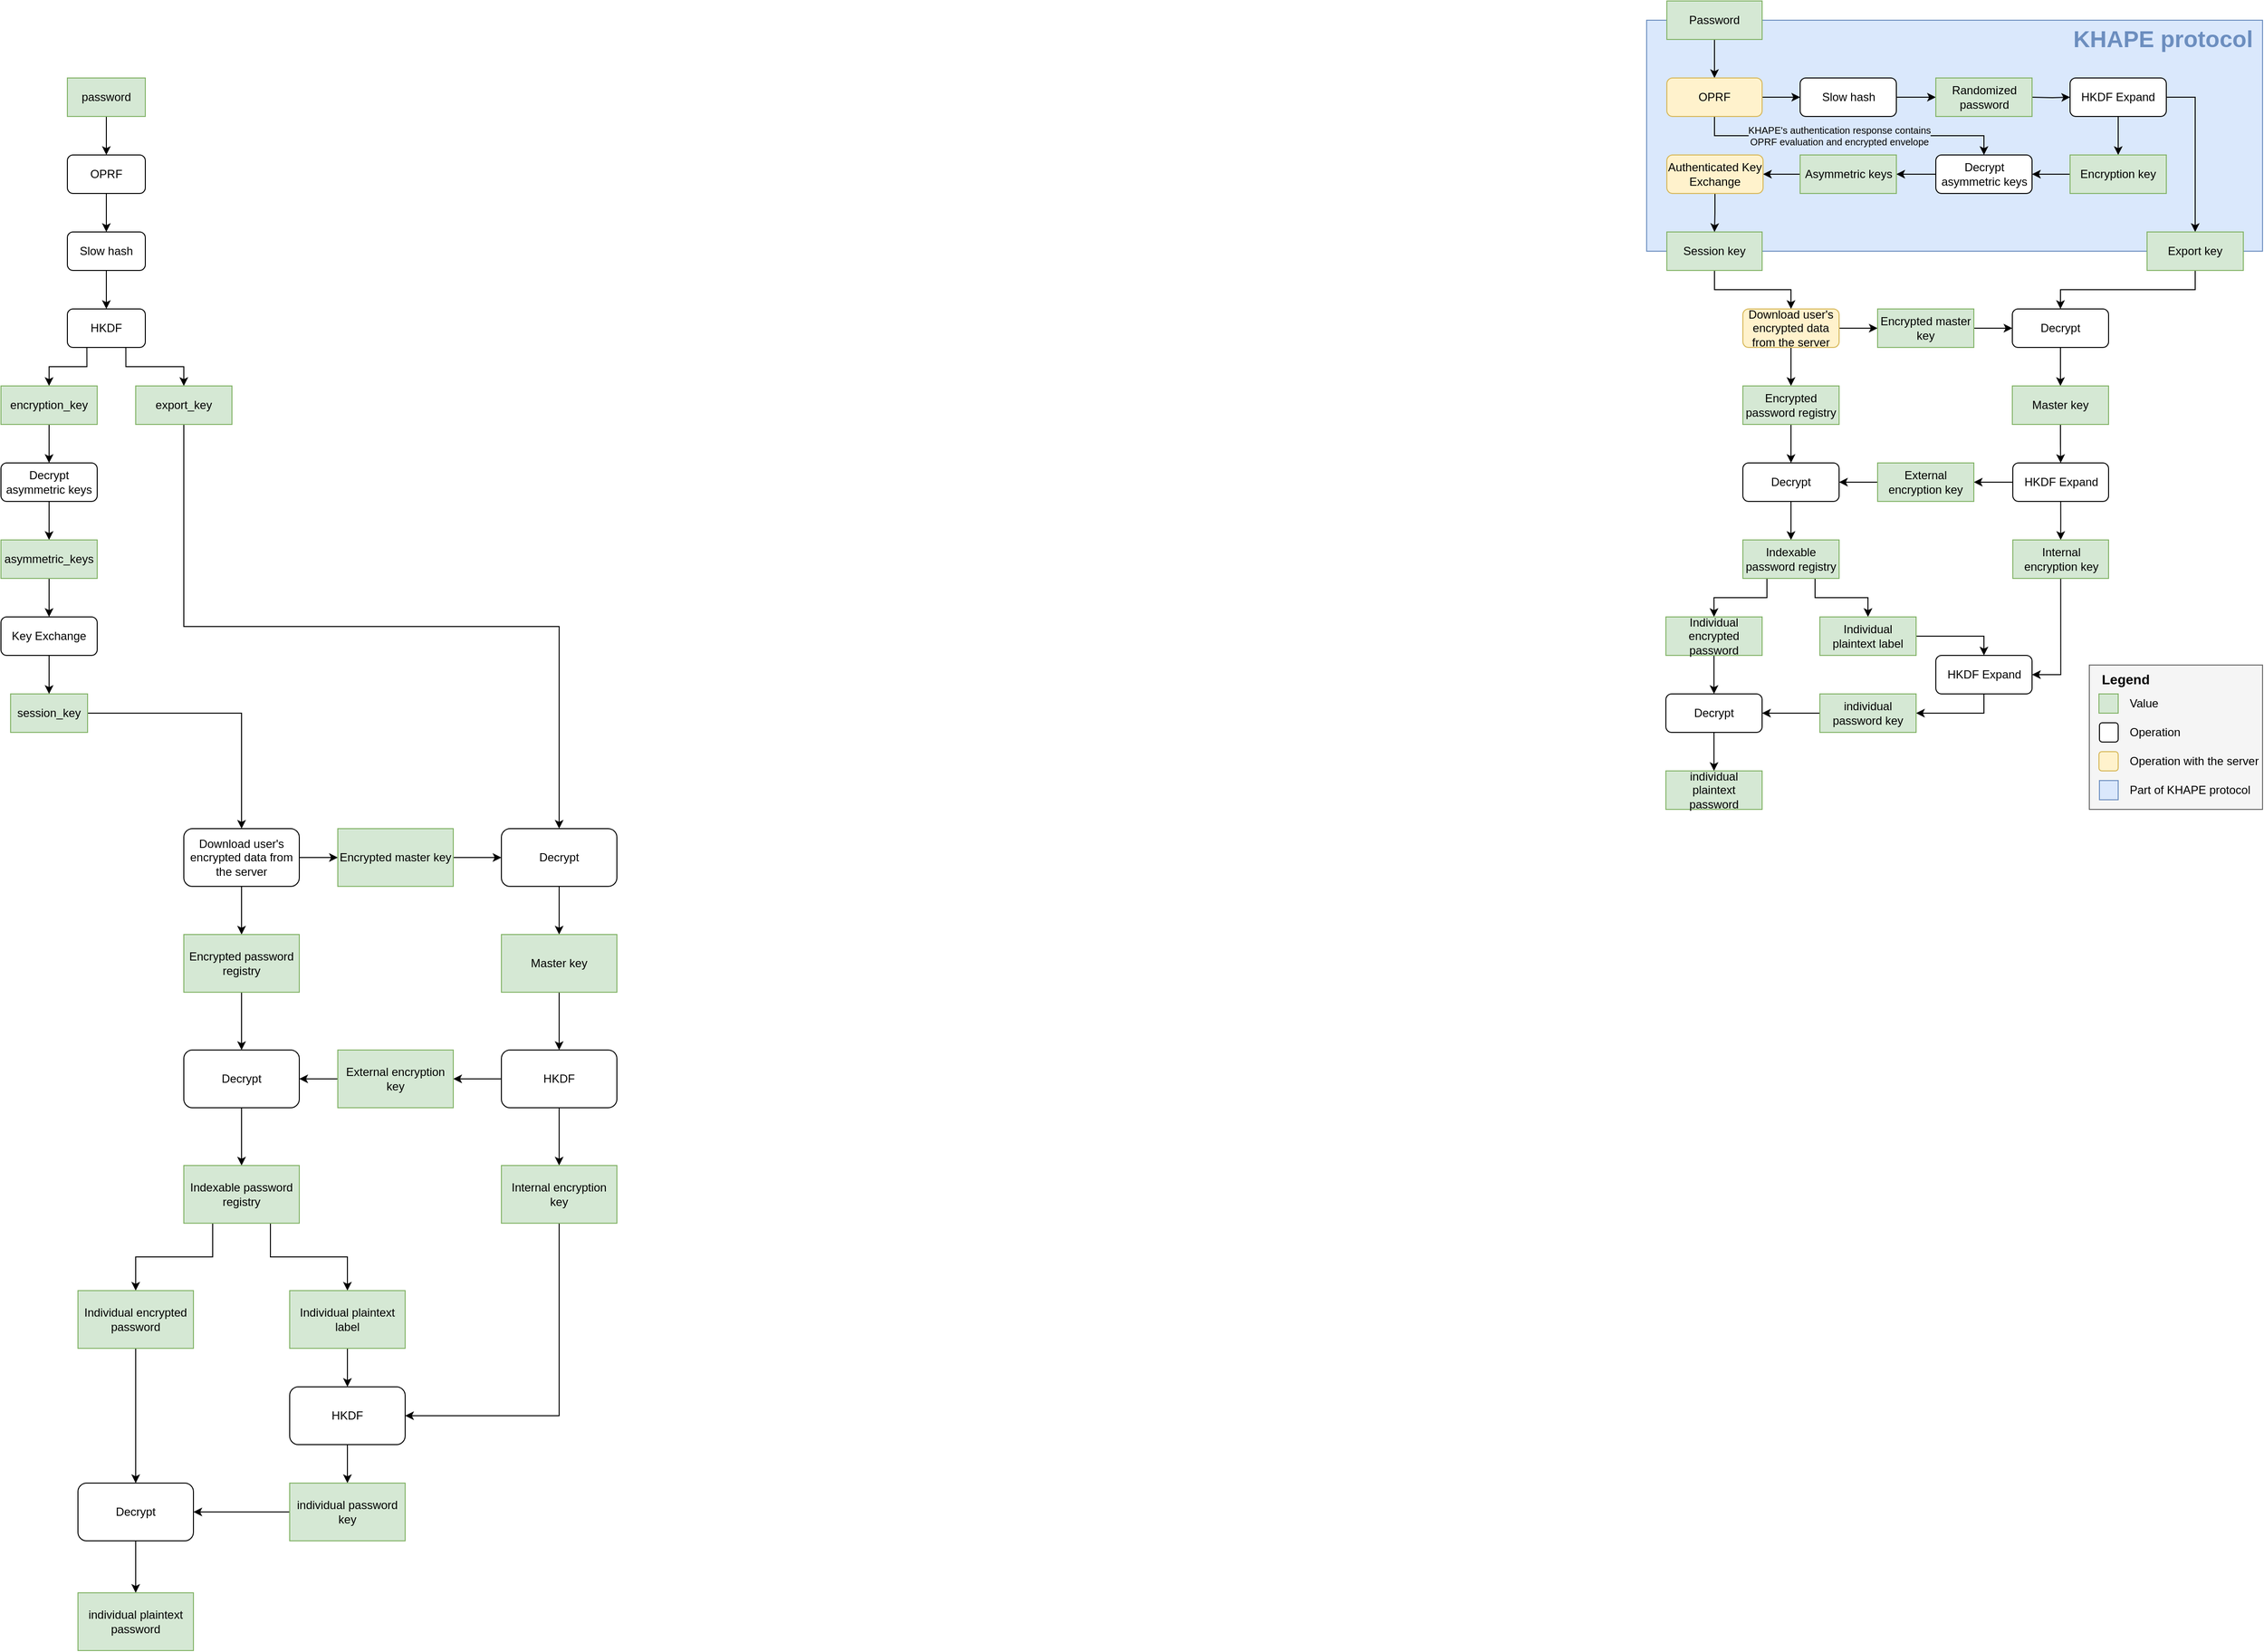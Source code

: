 <mxfile version="15.9.1" type="device"><diagram id="VVkpnbX7qLCofTsNqExN" name="Page-1"><mxGraphModel dx="2844" dy="1374" grid="1" gridSize="10" guides="1" tooltips="1" connect="1" arrows="1" fold="1" page="1" pageScale="1" pageWidth="827" pageHeight="1169" math="0" shadow="0"><root><mxCell id="0"/><mxCell id="1" parent="0"/><mxCell id="GDXxbszM3SI8OSHhxnxR-76" value="" style="rounded=0;whiteSpace=wrap;html=1;fillColor=#dae8fc;strokeColor=#6c8ebf;align=right;" vertex="1" parent="1"><mxGeometry x="1800" y="60" width="640" height="240" as="geometry"/></mxCell><mxCell id="GDXxbszM3SI8OSHhxnxR-3" style="edgeStyle=orthogonalEdgeStyle;rounded=0;orthogonalLoop=1;jettySize=auto;html=1;" edge="1" parent="1" source="Yy7T-UqP2oMGhjV8Z1Vj-2" target="Yy7T-UqP2oMGhjV8Z1Vj-3"><mxGeometry relative="1" as="geometry"/></mxCell><mxCell id="Yy7T-UqP2oMGhjV8Z1Vj-2" value="password" style="rounded=0;whiteSpace=wrap;html=1;fillColor=#d5e8d4;strokeColor=#82b366;" parent="1" vertex="1"><mxGeometry x="159" y="120" width="81" height="40" as="geometry"/></mxCell><mxCell id="GDXxbszM3SI8OSHhxnxR-1" style="edgeStyle=orthogonalEdgeStyle;rounded=0;orthogonalLoop=1;jettySize=auto;html=1;exitX=0.5;exitY=1;exitDx=0;exitDy=0;" edge="1" parent="1" source="Yy7T-UqP2oMGhjV8Z1Vj-3" target="Yy7T-UqP2oMGhjV8Z1Vj-4"><mxGeometry relative="1" as="geometry"/></mxCell><mxCell id="Yy7T-UqP2oMGhjV8Z1Vj-3" value="OPRF" style="rounded=1;whiteSpace=wrap;html=1;" parent="1" vertex="1"><mxGeometry x="159" y="200" width="81" height="40" as="geometry"/></mxCell><mxCell id="GDXxbszM3SI8OSHhxnxR-2" style="edgeStyle=orthogonalEdgeStyle;rounded=0;orthogonalLoop=1;jettySize=auto;html=1;exitX=0.5;exitY=1;exitDx=0;exitDy=0;" edge="1" parent="1" source="Yy7T-UqP2oMGhjV8Z1Vj-4" target="Yy7T-UqP2oMGhjV8Z1Vj-7"><mxGeometry relative="1" as="geometry"/></mxCell><mxCell id="Yy7T-UqP2oMGhjV8Z1Vj-4" value="Slow hash" style="rounded=1;whiteSpace=wrap;html=1;" parent="1" vertex="1"><mxGeometry x="159" y="280" width="81" height="40" as="geometry"/></mxCell><mxCell id="Yy7T-UqP2oMGhjV8Z1Vj-10" style="edgeStyle=orthogonalEdgeStyle;rounded=0;orthogonalLoop=1;jettySize=auto;html=1;exitX=0.25;exitY=1;exitDx=0;exitDy=0;" parent="1" source="Yy7T-UqP2oMGhjV8Z1Vj-7" target="Yy7T-UqP2oMGhjV8Z1Vj-11" edge="1"><mxGeometry relative="1" as="geometry"><mxPoint x="170" y="490" as="targetPoint"/></mxGeometry></mxCell><mxCell id="Yy7T-UqP2oMGhjV8Z1Vj-13" style="edgeStyle=orthogonalEdgeStyle;rounded=0;orthogonalLoop=1;jettySize=auto;html=1;exitX=0.75;exitY=1;exitDx=0;exitDy=0;" parent="1" source="Yy7T-UqP2oMGhjV8Z1Vj-7" target="Yy7T-UqP2oMGhjV8Z1Vj-12" edge="1"><mxGeometry relative="1" as="geometry"/></mxCell><mxCell id="Yy7T-UqP2oMGhjV8Z1Vj-7" value="HKDF" style="rounded=1;whiteSpace=wrap;html=1;" parent="1" vertex="1"><mxGeometry x="159" y="360" width="81" height="40" as="geometry"/></mxCell><mxCell id="Yy7T-UqP2oMGhjV8Z1Vj-19" style="edgeStyle=orthogonalEdgeStyle;rounded=0;orthogonalLoop=1;jettySize=auto;html=1;exitX=0.5;exitY=1;exitDx=0;exitDy=0;" parent="1" source="Yy7T-UqP2oMGhjV8Z1Vj-11" target="Yy7T-UqP2oMGhjV8Z1Vj-18" edge="1"><mxGeometry relative="1" as="geometry"/></mxCell><mxCell id="Yy7T-UqP2oMGhjV8Z1Vj-11" value="encryption_key" style="rounded=0;whiteSpace=wrap;html=1;fillColor=#d5e8d4;strokeColor=#82b366;" parent="1" vertex="1"><mxGeometry x="90" y="440" width="100" height="40" as="geometry"/></mxCell><mxCell id="Yy7T-UqP2oMGhjV8Z1Vj-25" style="edgeStyle=orthogonalEdgeStyle;rounded=0;orthogonalLoop=1;jettySize=auto;html=1;exitX=0.5;exitY=1;exitDx=0;exitDy=0;" parent="1" source="Yy7T-UqP2oMGhjV8Z1Vj-12" target="Yy7T-UqP2oMGhjV8Z1Vj-23" edge="1"><mxGeometry relative="1" as="geometry"/></mxCell><mxCell id="Yy7T-UqP2oMGhjV8Z1Vj-12" value="export_key" style="rounded=0;whiteSpace=wrap;html=1;fillColor=#d5e8d4;strokeColor=#82b366;" parent="1" vertex="1"><mxGeometry x="230" y="440" width="100" height="40" as="geometry"/></mxCell><mxCell id="Yy7T-UqP2oMGhjV8Z1Vj-22" style="edgeStyle=orthogonalEdgeStyle;rounded=0;orthogonalLoop=1;jettySize=auto;html=1;exitX=1;exitY=0.5;exitDx=0;exitDy=0;" parent="1" source="Yy7T-UqP2oMGhjV8Z1Vj-15" target="Yy7T-UqP2oMGhjV8Z1Vj-21" edge="1"><mxGeometry relative="1" as="geometry"/></mxCell><mxCell id="Yy7T-UqP2oMGhjV8Z1Vj-15" value="session_key" style="rounded=0;whiteSpace=wrap;html=1;fillColor=#d5e8d4;strokeColor=#82b366;" parent="1" vertex="1"><mxGeometry x="100" y="760" width="80" height="40" as="geometry"/></mxCell><mxCell id="Yy7T-UqP2oMGhjV8Z1Vj-31" style="edgeStyle=orthogonalEdgeStyle;rounded=0;orthogonalLoop=1;jettySize=auto;html=1;exitX=0.5;exitY=1;exitDx=0;exitDy=0;" parent="1" source="Yy7T-UqP2oMGhjV8Z1Vj-18" target="Yy7T-UqP2oMGhjV8Z1Vj-29" edge="1"><mxGeometry relative="1" as="geometry"/></mxCell><mxCell id="Yy7T-UqP2oMGhjV8Z1Vj-18" value="Decrypt asymmetric keys" style="rounded=1;whiteSpace=wrap;html=1;" parent="1" vertex="1"><mxGeometry x="90" y="520" width="100" height="40" as="geometry"/></mxCell><mxCell id="Yy7T-UqP2oMGhjV8Z1Vj-27" style="edgeStyle=orthogonalEdgeStyle;rounded=0;orthogonalLoop=1;jettySize=auto;html=1;exitX=1;exitY=0.5;exitDx=0;exitDy=0;" parent="1" source="Yy7T-UqP2oMGhjV8Z1Vj-21" target="Yy7T-UqP2oMGhjV8Z1Vj-24" edge="1"><mxGeometry relative="1" as="geometry"/></mxCell><mxCell id="Yy7T-UqP2oMGhjV8Z1Vj-36" style="edgeStyle=orthogonalEdgeStyle;rounded=0;orthogonalLoop=1;jettySize=auto;html=1;exitX=0.5;exitY=1;exitDx=0;exitDy=0;" parent="1" source="Yy7T-UqP2oMGhjV8Z1Vj-21" target="Yy7T-UqP2oMGhjV8Z1Vj-35" edge="1"><mxGeometry relative="1" as="geometry"/></mxCell><mxCell id="Yy7T-UqP2oMGhjV8Z1Vj-21" value="Download user's encrypted data from the server" style="rounded=1;whiteSpace=wrap;html=1;" parent="1" vertex="1"><mxGeometry x="280" y="900" width="120" height="60" as="geometry"/></mxCell><mxCell id="Yy7T-UqP2oMGhjV8Z1Vj-38" style="edgeStyle=orthogonalEdgeStyle;rounded=0;orthogonalLoop=1;jettySize=auto;html=1;exitX=0.5;exitY=1;exitDx=0;exitDy=0;" parent="1" source="Yy7T-UqP2oMGhjV8Z1Vj-23" target="Yy7T-UqP2oMGhjV8Z1Vj-37" edge="1"><mxGeometry relative="1" as="geometry"/></mxCell><mxCell id="Yy7T-UqP2oMGhjV8Z1Vj-23" value="Decrypt" style="rounded=1;whiteSpace=wrap;html=1;" parent="1" vertex="1"><mxGeometry x="610" y="900" width="120" height="60" as="geometry"/></mxCell><mxCell id="Yy7T-UqP2oMGhjV8Z1Vj-26" style="edgeStyle=orthogonalEdgeStyle;rounded=0;orthogonalLoop=1;jettySize=auto;html=1;exitX=1;exitY=0.5;exitDx=0;exitDy=0;" parent="1" source="Yy7T-UqP2oMGhjV8Z1Vj-24" target="Yy7T-UqP2oMGhjV8Z1Vj-23" edge="1"><mxGeometry relative="1" as="geometry"/></mxCell><mxCell id="Yy7T-UqP2oMGhjV8Z1Vj-24" value="Encrypted master key" style="rounded=0;whiteSpace=wrap;html=1;fillColor=#d5e8d4;strokeColor=#82b366;" parent="1" vertex="1"><mxGeometry x="440" y="900" width="120" height="60" as="geometry"/></mxCell><mxCell id="Yy7T-UqP2oMGhjV8Z1Vj-32" style="edgeStyle=orthogonalEdgeStyle;rounded=0;orthogonalLoop=1;jettySize=auto;html=1;exitX=0.5;exitY=1;exitDx=0;exitDy=0;" parent="1" source="Yy7T-UqP2oMGhjV8Z1Vj-29" target="Yy7T-UqP2oMGhjV8Z1Vj-30" edge="1"><mxGeometry relative="1" as="geometry"/></mxCell><mxCell id="Yy7T-UqP2oMGhjV8Z1Vj-29" value="asymmetric_keys" style="rounded=0;whiteSpace=wrap;html=1;fillColor=#d5e8d4;strokeColor=#82b366;" parent="1" vertex="1"><mxGeometry x="90" y="600" width="100" height="40" as="geometry"/></mxCell><mxCell id="Yy7T-UqP2oMGhjV8Z1Vj-33" style="edgeStyle=orthogonalEdgeStyle;rounded=0;orthogonalLoop=1;jettySize=auto;html=1;exitX=0.5;exitY=1;exitDx=0;exitDy=0;" parent="1" source="Yy7T-UqP2oMGhjV8Z1Vj-30" target="Yy7T-UqP2oMGhjV8Z1Vj-15" edge="1"><mxGeometry relative="1" as="geometry"/></mxCell><mxCell id="Yy7T-UqP2oMGhjV8Z1Vj-30" value="Key Exchange" style="rounded=1;whiteSpace=wrap;html=1;" parent="1" vertex="1"><mxGeometry x="90" y="680" width="100" height="40" as="geometry"/></mxCell><mxCell id="Yy7T-UqP2oMGhjV8Z1Vj-45" style="edgeStyle=orthogonalEdgeStyle;rounded=0;orthogonalLoop=1;jettySize=auto;html=1;exitX=0.5;exitY=1;exitDx=0;exitDy=0;" parent="1" source="Yy7T-UqP2oMGhjV8Z1Vj-35" target="Yy7T-UqP2oMGhjV8Z1Vj-40" edge="1"><mxGeometry relative="1" as="geometry"/></mxCell><mxCell id="Yy7T-UqP2oMGhjV8Z1Vj-35" value="Encrypted password registry" style="rounded=0;whiteSpace=wrap;html=1;fillColor=#d5e8d4;strokeColor=#82b366;" parent="1" vertex="1"><mxGeometry x="280" y="1010" width="120" height="60" as="geometry"/></mxCell><mxCell id="Yy7T-UqP2oMGhjV8Z1Vj-48" style="edgeStyle=orthogonalEdgeStyle;rounded=0;orthogonalLoop=1;jettySize=auto;html=1;exitX=0.5;exitY=1;exitDx=0;exitDy=0;" parent="1" source="Yy7T-UqP2oMGhjV8Z1Vj-37" target="Yy7T-UqP2oMGhjV8Z1Vj-46" edge="1"><mxGeometry relative="1" as="geometry"/></mxCell><mxCell id="Yy7T-UqP2oMGhjV8Z1Vj-37" value="Master key" style="rounded=0;whiteSpace=wrap;html=1;fillColor=#d5e8d4;strokeColor=#82b366;" parent="1" vertex="1"><mxGeometry x="610" y="1010" width="120" height="60" as="geometry"/></mxCell><mxCell id="Yy7T-UqP2oMGhjV8Z1Vj-50" style="edgeStyle=orthogonalEdgeStyle;rounded=0;orthogonalLoop=1;jettySize=auto;html=1;exitX=0.5;exitY=1;exitDx=0;exitDy=0;" parent="1" source="Yy7T-UqP2oMGhjV8Z1Vj-40" target="Yy7T-UqP2oMGhjV8Z1Vj-43" edge="1"><mxGeometry relative="1" as="geometry"/></mxCell><mxCell id="Yy7T-UqP2oMGhjV8Z1Vj-40" value="Decrypt" style="rounded=1;whiteSpace=wrap;html=1;" parent="1" vertex="1"><mxGeometry x="280" y="1130" width="120" height="60" as="geometry"/></mxCell><mxCell id="Yy7T-UqP2oMGhjV8Z1Vj-52" style="edgeStyle=orthogonalEdgeStyle;rounded=0;orthogonalLoop=1;jettySize=auto;html=1;exitX=0.25;exitY=1;exitDx=0;exitDy=0;" parent="1" source="Yy7T-UqP2oMGhjV8Z1Vj-43" target="Yy7T-UqP2oMGhjV8Z1Vj-53" edge="1"><mxGeometry relative="1" as="geometry"><mxPoint x="220" y="1370" as="targetPoint"/></mxGeometry></mxCell><mxCell id="Yy7T-UqP2oMGhjV8Z1Vj-55" style="edgeStyle=orthogonalEdgeStyle;rounded=0;orthogonalLoop=1;jettySize=auto;html=1;exitX=0.75;exitY=1;exitDx=0;exitDy=0;" parent="1" source="Yy7T-UqP2oMGhjV8Z1Vj-43" target="Yy7T-UqP2oMGhjV8Z1Vj-54" edge="1"><mxGeometry relative="1" as="geometry"/></mxCell><mxCell id="Yy7T-UqP2oMGhjV8Z1Vj-43" value="Indexable password registry" style="rounded=0;whiteSpace=wrap;html=1;fillColor=#d5e8d4;strokeColor=#82b366;" parent="1" vertex="1"><mxGeometry x="280" y="1250" width="120" height="60" as="geometry"/></mxCell><mxCell id="arAeT09wHA_rNaJAislP-4" style="edgeStyle=orthogonalEdgeStyle;rounded=0;orthogonalLoop=1;jettySize=auto;html=1;exitX=0;exitY=0.5;exitDx=0;exitDy=0;" parent="1" source="Yy7T-UqP2oMGhjV8Z1Vj-46" target="arAeT09wHA_rNaJAislP-2" edge="1"><mxGeometry relative="1" as="geometry"/></mxCell><mxCell id="arAeT09wHA_rNaJAislP-5" style="edgeStyle=orthogonalEdgeStyle;rounded=0;orthogonalLoop=1;jettySize=auto;html=1;exitX=0.5;exitY=1;exitDx=0;exitDy=0;" parent="1" source="Yy7T-UqP2oMGhjV8Z1Vj-46" target="arAeT09wHA_rNaJAislP-1" edge="1"><mxGeometry relative="1" as="geometry"/></mxCell><mxCell id="Yy7T-UqP2oMGhjV8Z1Vj-46" value="HKDF" style="rounded=1;whiteSpace=wrap;html=1;" parent="1" vertex="1"><mxGeometry x="610" y="1130" width="120" height="60" as="geometry"/></mxCell><mxCell id="Yy7T-UqP2oMGhjV8Z1Vj-61" style="edgeStyle=orthogonalEdgeStyle;rounded=0;orthogonalLoop=1;jettySize=auto;html=1;exitX=0.5;exitY=1;exitDx=0;exitDy=0;" parent="1" source="Yy7T-UqP2oMGhjV8Z1Vj-53" target="Yy7T-UqP2oMGhjV8Z1Vj-60" edge="1"><mxGeometry relative="1" as="geometry"/></mxCell><mxCell id="Yy7T-UqP2oMGhjV8Z1Vj-53" value="Individual encrypted password" style="rounded=0;whiteSpace=wrap;html=1;fillColor=#d5e8d4;strokeColor=#82b366;" parent="1" vertex="1"><mxGeometry x="170" y="1380" width="120" height="60" as="geometry"/></mxCell><mxCell id="Yy7T-UqP2oMGhjV8Z1Vj-58" style="edgeStyle=orthogonalEdgeStyle;rounded=0;orthogonalLoop=1;jettySize=auto;html=1;exitX=0.5;exitY=1;exitDx=0;exitDy=0;" parent="1" source="Yy7T-UqP2oMGhjV8Z1Vj-54" target="Yy7T-UqP2oMGhjV8Z1Vj-56" edge="1"><mxGeometry relative="1" as="geometry"/></mxCell><mxCell id="Yy7T-UqP2oMGhjV8Z1Vj-54" value="Individual plaintext label" style="rounded=0;whiteSpace=wrap;html=1;fillColor=#d5e8d4;strokeColor=#82b366;" parent="1" vertex="1"><mxGeometry x="390" y="1380" width="120" height="60" as="geometry"/></mxCell><mxCell id="Yy7T-UqP2oMGhjV8Z1Vj-63" style="edgeStyle=orthogonalEdgeStyle;rounded=0;orthogonalLoop=1;jettySize=auto;html=1;exitX=0.5;exitY=1;exitDx=0;exitDy=0;" parent="1" source="Yy7T-UqP2oMGhjV8Z1Vj-56" target="Yy7T-UqP2oMGhjV8Z1Vj-59" edge="1"><mxGeometry relative="1" as="geometry"/></mxCell><mxCell id="Yy7T-UqP2oMGhjV8Z1Vj-56" value="HKDF" style="rounded=1;whiteSpace=wrap;html=1;" parent="1" vertex="1"><mxGeometry x="390" y="1480" width="120" height="60" as="geometry"/></mxCell><mxCell id="Yy7T-UqP2oMGhjV8Z1Vj-62" style="edgeStyle=orthogonalEdgeStyle;rounded=0;orthogonalLoop=1;jettySize=auto;html=1;exitX=0;exitY=0.5;exitDx=0;exitDy=0;" parent="1" source="Yy7T-UqP2oMGhjV8Z1Vj-59" target="Yy7T-UqP2oMGhjV8Z1Vj-60" edge="1"><mxGeometry relative="1" as="geometry"/></mxCell><mxCell id="Yy7T-UqP2oMGhjV8Z1Vj-59" value="individual password key" style="rounded=0;whiteSpace=wrap;html=1;fillColor=#d5e8d4;strokeColor=#82b366;" parent="1" vertex="1"><mxGeometry x="390" y="1580" width="120" height="60" as="geometry"/></mxCell><mxCell id="Yy7T-UqP2oMGhjV8Z1Vj-65" style="edgeStyle=orthogonalEdgeStyle;rounded=0;orthogonalLoop=1;jettySize=auto;html=1;exitX=0.5;exitY=1;exitDx=0;exitDy=0;" parent="1" source="Yy7T-UqP2oMGhjV8Z1Vj-60" target="Yy7T-UqP2oMGhjV8Z1Vj-64" edge="1"><mxGeometry relative="1" as="geometry"/></mxCell><mxCell id="Yy7T-UqP2oMGhjV8Z1Vj-60" value="Decrypt" style="rounded=1;whiteSpace=wrap;html=1;" parent="1" vertex="1"><mxGeometry x="170" y="1580" width="120" height="60" as="geometry"/></mxCell><mxCell id="Yy7T-UqP2oMGhjV8Z1Vj-64" value="individual plaintext password" style="rounded=0;whiteSpace=wrap;html=1;fillColor=#d5e8d4;strokeColor=#82b366;" parent="1" vertex="1"><mxGeometry x="170" y="1694" width="120" height="60" as="geometry"/></mxCell><mxCell id="arAeT09wHA_rNaJAislP-6" style="edgeStyle=orthogonalEdgeStyle;rounded=0;orthogonalLoop=1;jettySize=auto;html=1;exitX=0.5;exitY=1;exitDx=0;exitDy=0;entryX=1;entryY=0.5;entryDx=0;entryDy=0;" parent="1" source="arAeT09wHA_rNaJAislP-1" target="Yy7T-UqP2oMGhjV8Z1Vj-56" edge="1"><mxGeometry relative="1" as="geometry"/></mxCell><mxCell id="arAeT09wHA_rNaJAislP-1" value="Internal encryption key" style="rounded=0;whiteSpace=wrap;html=1;fillColor=#d5e8d4;strokeColor=#82b366;" parent="1" vertex="1"><mxGeometry x="610" y="1250" width="120" height="60" as="geometry"/></mxCell><mxCell id="arAeT09wHA_rNaJAislP-3" style="edgeStyle=orthogonalEdgeStyle;rounded=0;orthogonalLoop=1;jettySize=auto;html=1;exitX=0;exitY=0.5;exitDx=0;exitDy=0;" parent="1" source="arAeT09wHA_rNaJAislP-2" target="Yy7T-UqP2oMGhjV8Z1Vj-40" edge="1"><mxGeometry relative="1" as="geometry"/></mxCell><mxCell id="arAeT09wHA_rNaJAislP-2" value="External encryption key" style="rounded=0;whiteSpace=wrap;html=1;fillColor=#d5e8d4;strokeColor=#82b366;" parent="1" vertex="1"><mxGeometry x="440" y="1130" width="120" height="60" as="geometry"/></mxCell><mxCell id="GDXxbszM3SI8OSHhxnxR-63" style="edgeStyle=orthogonalEdgeStyle;rounded=0;orthogonalLoop=1;jettySize=auto;html=1;exitX=0.5;exitY=1;exitDx=0;exitDy=0;" edge="1" parent="1" source="GDXxbszM3SI8OSHhxnxR-13" target="GDXxbszM3SI8OSHhxnxR-15"><mxGeometry relative="1" as="geometry"/></mxCell><mxCell id="GDXxbszM3SI8OSHhxnxR-81" style="edgeStyle=orthogonalEdgeStyle;rounded=0;orthogonalLoop=1;jettySize=auto;html=1;exitX=1;exitY=0.5;exitDx=0;exitDy=0;" edge="1" parent="1" source="GDXxbszM3SI8OSHhxnxR-13" target="GDXxbszM3SI8OSHhxnxR-17"><mxGeometry relative="1" as="geometry"/></mxCell><mxCell id="GDXxbszM3SI8OSHhxnxR-13" value="HKDF Expand" style="rounded=1;whiteSpace=wrap;html=1;" vertex="1" parent="1"><mxGeometry x="2240" y="120" width="100" height="40" as="geometry"/></mxCell><mxCell id="GDXxbszM3SI8OSHhxnxR-67" style="edgeStyle=orthogonalEdgeStyle;rounded=0;orthogonalLoop=1;jettySize=auto;html=1;" edge="1" parent="1" source="GDXxbszM3SI8OSHhxnxR-15" target="GDXxbszM3SI8OSHhxnxR-21"><mxGeometry relative="1" as="geometry"/></mxCell><mxCell id="GDXxbszM3SI8OSHhxnxR-15" value="Encryption key" style="rounded=0;whiteSpace=wrap;html=1;fillColor=#d5e8d4;strokeColor=#82b366;" vertex="1" parent="1"><mxGeometry x="2240" y="200" width="100" height="40" as="geometry"/></mxCell><mxCell id="GDXxbszM3SI8OSHhxnxR-16" style="edgeStyle=orthogonalEdgeStyle;rounded=0;orthogonalLoop=1;jettySize=auto;html=1;exitX=0.5;exitY=1;exitDx=0;exitDy=0;" edge="1" parent="1" source="GDXxbszM3SI8OSHhxnxR-17" target="GDXxbszM3SI8OSHhxnxR-26"><mxGeometry relative="1" as="geometry"/></mxCell><mxCell id="GDXxbszM3SI8OSHhxnxR-17" value="Export key" style="rounded=0;whiteSpace=wrap;html=1;fillColor=#d5e8d4;strokeColor=#82b366;" vertex="1" parent="1"><mxGeometry x="2320" y="280" width="100" height="40" as="geometry"/></mxCell><mxCell id="GDXxbszM3SI8OSHhxnxR-78" style="edgeStyle=orthogonalEdgeStyle;rounded=0;orthogonalLoop=1;jettySize=auto;html=1;exitX=0.5;exitY=1;exitDx=0;exitDy=0;" edge="1" parent="1" source="GDXxbszM3SI8OSHhxnxR-19" target="GDXxbszM3SI8OSHhxnxR-24"><mxGeometry relative="1" as="geometry"/></mxCell><mxCell id="GDXxbszM3SI8OSHhxnxR-19" value="Session key" style="rounded=0;whiteSpace=wrap;html=1;fillColor=#d5e8d4;strokeColor=#82b366;" vertex="1" parent="1"><mxGeometry x="1821" y="280" width="99" height="40" as="geometry"/></mxCell><mxCell id="GDXxbszM3SI8OSHhxnxR-80" style="edgeStyle=orthogonalEdgeStyle;rounded=0;orthogonalLoop=1;jettySize=auto;html=1;" edge="1" parent="1" source="GDXxbszM3SI8OSHhxnxR-21" target="GDXxbszM3SI8OSHhxnxR-30"><mxGeometry relative="1" as="geometry"/></mxCell><mxCell id="GDXxbszM3SI8OSHhxnxR-21" value="Decrypt asymmetric keys" style="rounded=1;whiteSpace=wrap;html=1;" vertex="1" parent="1"><mxGeometry x="2100.5" y="200" width="100" height="40" as="geometry"/></mxCell><mxCell id="GDXxbszM3SI8OSHhxnxR-22" style="edgeStyle=orthogonalEdgeStyle;rounded=0;orthogonalLoop=1;jettySize=auto;html=1;exitX=1;exitY=0.5;exitDx=0;exitDy=0;" edge="1" parent="1" source="GDXxbszM3SI8OSHhxnxR-24" target="GDXxbszM3SI8OSHhxnxR-28"><mxGeometry relative="1" as="geometry"/></mxCell><mxCell id="GDXxbszM3SI8OSHhxnxR-23" style="edgeStyle=orthogonalEdgeStyle;rounded=0;orthogonalLoop=1;jettySize=auto;html=1;exitX=0.5;exitY=1;exitDx=0;exitDy=0;" edge="1" parent="1" source="GDXxbszM3SI8OSHhxnxR-24" target="GDXxbszM3SI8OSHhxnxR-34"><mxGeometry relative="1" as="geometry"/></mxCell><mxCell id="GDXxbszM3SI8OSHhxnxR-24" value="Download user's encrypted data from the server" style="rounded=1;whiteSpace=wrap;html=1;fillColor=#fff2cc;strokeColor=#d6b656;" vertex="1" parent="1"><mxGeometry x="1900" y="360" width="100" height="40" as="geometry"/></mxCell><mxCell id="GDXxbszM3SI8OSHhxnxR-25" style="edgeStyle=orthogonalEdgeStyle;rounded=0;orthogonalLoop=1;jettySize=auto;html=1;exitX=0.5;exitY=1;exitDx=0;exitDy=0;" edge="1" parent="1" source="GDXxbszM3SI8OSHhxnxR-26" target="GDXxbszM3SI8OSHhxnxR-36"><mxGeometry relative="1" as="geometry"/></mxCell><mxCell id="GDXxbszM3SI8OSHhxnxR-26" value="Decrypt" style="rounded=1;whiteSpace=wrap;html=1;" vertex="1" parent="1"><mxGeometry x="2180" y="360" width="100" height="40" as="geometry"/></mxCell><mxCell id="GDXxbszM3SI8OSHhxnxR-27" style="edgeStyle=orthogonalEdgeStyle;rounded=0;orthogonalLoop=1;jettySize=auto;html=1;exitX=1;exitY=0.5;exitDx=0;exitDy=0;" edge="1" parent="1" source="GDXxbszM3SI8OSHhxnxR-28" target="GDXxbszM3SI8OSHhxnxR-26"><mxGeometry relative="1" as="geometry"/></mxCell><mxCell id="GDXxbszM3SI8OSHhxnxR-28" value="Encrypted master key" style="rounded=0;whiteSpace=wrap;html=1;fillColor=#d5e8d4;strokeColor=#82b366;" vertex="1" parent="1"><mxGeometry x="2040" y="360" width="100" height="40" as="geometry"/></mxCell><mxCell id="GDXxbszM3SI8OSHhxnxR-65" style="edgeStyle=orthogonalEdgeStyle;rounded=0;orthogonalLoop=1;jettySize=auto;html=1;" edge="1" parent="1" source="GDXxbszM3SI8OSHhxnxR-30" target="GDXxbszM3SI8OSHhxnxR-32"><mxGeometry relative="1" as="geometry"/></mxCell><mxCell id="GDXxbszM3SI8OSHhxnxR-30" value="Asymmetric keys" style="rounded=0;whiteSpace=wrap;html=1;fillColor=#d5e8d4;strokeColor=#82b366;" vertex="1" parent="1"><mxGeometry x="1959.5" y="200" width="100" height="40" as="geometry"/></mxCell><mxCell id="GDXxbszM3SI8OSHhxnxR-64" style="edgeStyle=orthogonalEdgeStyle;rounded=0;orthogonalLoop=1;jettySize=auto;html=1;" edge="1" parent="1" source="GDXxbszM3SI8OSHhxnxR-32" target="GDXxbszM3SI8OSHhxnxR-19"><mxGeometry relative="1" as="geometry"/></mxCell><mxCell id="GDXxbszM3SI8OSHhxnxR-32" value="Authenticated Key Exchange" style="rounded=1;whiteSpace=wrap;html=1;fillColor=#fff2cc;strokeColor=#d6b656;" vertex="1" parent="1"><mxGeometry x="1821" y="200" width="100" height="40" as="geometry"/></mxCell><mxCell id="GDXxbszM3SI8OSHhxnxR-33" style="edgeStyle=orthogonalEdgeStyle;rounded=0;orthogonalLoop=1;jettySize=auto;html=1;exitX=0.5;exitY=1;exitDx=0;exitDy=0;" edge="1" parent="1" source="GDXxbszM3SI8OSHhxnxR-34" target="GDXxbszM3SI8OSHhxnxR-38"><mxGeometry relative="1" as="geometry"/></mxCell><mxCell id="GDXxbszM3SI8OSHhxnxR-34" value="Encrypted password registry" style="rounded=0;whiteSpace=wrap;html=1;fillColor=#d5e8d4;strokeColor=#82b366;" vertex="1" parent="1"><mxGeometry x="1900" y="440" width="100" height="40" as="geometry"/></mxCell><mxCell id="GDXxbszM3SI8OSHhxnxR-35" style="edgeStyle=orthogonalEdgeStyle;rounded=0;orthogonalLoop=1;jettySize=auto;html=1;exitX=0.5;exitY=1;exitDx=0;exitDy=0;" edge="1" parent="1" source="GDXxbszM3SI8OSHhxnxR-36" target="GDXxbszM3SI8OSHhxnxR-44"><mxGeometry relative="1" as="geometry"/></mxCell><mxCell id="GDXxbszM3SI8OSHhxnxR-36" value="Master key" style="rounded=0;whiteSpace=wrap;html=1;fillColor=#d5e8d4;strokeColor=#82b366;" vertex="1" parent="1"><mxGeometry x="2180" y="440" width="100" height="40" as="geometry"/></mxCell><mxCell id="GDXxbszM3SI8OSHhxnxR-37" style="edgeStyle=orthogonalEdgeStyle;rounded=0;orthogonalLoop=1;jettySize=auto;html=1;exitX=0.5;exitY=1;exitDx=0;exitDy=0;" edge="1" parent="1" source="GDXxbszM3SI8OSHhxnxR-38" target="GDXxbszM3SI8OSHhxnxR-41"><mxGeometry relative="1" as="geometry"/></mxCell><mxCell id="GDXxbszM3SI8OSHhxnxR-38" value="Decrypt" style="rounded=1;whiteSpace=wrap;html=1;" vertex="1" parent="1"><mxGeometry x="1900" y="520" width="100" height="40" as="geometry"/></mxCell><mxCell id="GDXxbszM3SI8OSHhxnxR-39" style="edgeStyle=orthogonalEdgeStyle;rounded=0;orthogonalLoop=1;jettySize=auto;html=1;exitX=0.25;exitY=1;exitDx=0;exitDy=0;" edge="1" parent="1" source="GDXxbszM3SI8OSHhxnxR-41" target="GDXxbszM3SI8OSHhxnxR-46"><mxGeometry relative="1" as="geometry"><mxPoint x="1820" y="850" as="targetPoint"/></mxGeometry></mxCell><mxCell id="GDXxbszM3SI8OSHhxnxR-40" style="edgeStyle=orthogonalEdgeStyle;rounded=0;orthogonalLoop=1;jettySize=auto;html=1;exitX=0.75;exitY=1;exitDx=0;exitDy=0;" edge="1" parent="1" source="GDXxbszM3SI8OSHhxnxR-41" target="GDXxbszM3SI8OSHhxnxR-48"><mxGeometry relative="1" as="geometry"/></mxCell><mxCell id="GDXxbszM3SI8OSHhxnxR-41" value="Indexable password registry" style="rounded=0;whiteSpace=wrap;html=1;fillColor=#d5e8d4;strokeColor=#82b366;" vertex="1" parent="1"><mxGeometry x="1900" y="600" width="100" height="40" as="geometry"/></mxCell><mxCell id="GDXxbszM3SI8OSHhxnxR-42" style="edgeStyle=orthogonalEdgeStyle;rounded=0;orthogonalLoop=1;jettySize=auto;html=1;exitX=0;exitY=0.5;exitDx=0;exitDy=0;" edge="1" parent="1" source="GDXxbszM3SI8OSHhxnxR-44" target="GDXxbszM3SI8OSHhxnxR-59"><mxGeometry relative="1" as="geometry"/></mxCell><mxCell id="GDXxbszM3SI8OSHhxnxR-43" style="edgeStyle=orthogonalEdgeStyle;rounded=0;orthogonalLoop=1;jettySize=auto;html=1;exitX=0.5;exitY=1;exitDx=0;exitDy=0;" edge="1" parent="1" source="GDXxbszM3SI8OSHhxnxR-44" target="GDXxbszM3SI8OSHhxnxR-57"><mxGeometry relative="1" as="geometry"/></mxCell><mxCell id="GDXxbszM3SI8OSHhxnxR-44" value="HKDF Expand" style="rounded=1;whiteSpace=wrap;html=1;" vertex="1" parent="1"><mxGeometry x="2180.5" y="520" width="99.5" height="40" as="geometry"/></mxCell><mxCell id="GDXxbszM3SI8OSHhxnxR-45" style="edgeStyle=orthogonalEdgeStyle;rounded=0;orthogonalLoop=1;jettySize=auto;html=1;exitX=0.5;exitY=1;exitDx=0;exitDy=0;" edge="1" parent="1" source="GDXxbszM3SI8OSHhxnxR-46" target="GDXxbszM3SI8OSHhxnxR-54"><mxGeometry relative="1" as="geometry"/></mxCell><mxCell id="GDXxbszM3SI8OSHhxnxR-46" value="Individual encrypted password" style="rounded=0;whiteSpace=wrap;html=1;fillColor=#d5e8d4;strokeColor=#82b366;" vertex="1" parent="1"><mxGeometry x="1820" y="680" width="100" height="40" as="geometry"/></mxCell><mxCell id="GDXxbszM3SI8OSHhxnxR-85" style="edgeStyle=orthogonalEdgeStyle;rounded=0;orthogonalLoop=1;jettySize=auto;html=1;exitX=1;exitY=0.5;exitDx=0;exitDy=0;entryX=0.5;entryY=0;entryDx=0;entryDy=0;fontColor=#6C8EBF;" edge="1" parent="1" source="GDXxbszM3SI8OSHhxnxR-48" target="GDXxbszM3SI8OSHhxnxR-50"><mxGeometry relative="1" as="geometry"/></mxCell><mxCell id="GDXxbszM3SI8OSHhxnxR-48" value="Individual plaintext label" style="rounded=0;whiteSpace=wrap;html=1;fillColor=#d5e8d4;strokeColor=#82b366;" vertex="1" parent="1"><mxGeometry x="1980" y="680" width="100" height="40" as="geometry"/></mxCell><mxCell id="GDXxbszM3SI8OSHhxnxR-49" style="edgeStyle=orthogonalEdgeStyle;rounded=0;orthogonalLoop=1;jettySize=auto;html=1;exitX=0.5;exitY=1;exitDx=0;exitDy=0;" edge="1" parent="1" source="GDXxbszM3SI8OSHhxnxR-50" target="GDXxbszM3SI8OSHhxnxR-52"><mxGeometry relative="1" as="geometry"/></mxCell><mxCell id="GDXxbszM3SI8OSHhxnxR-50" value="HKDF Expand" style="rounded=1;whiteSpace=wrap;html=1;" vertex="1" parent="1"><mxGeometry x="2100.5" y="720" width="100" height="40" as="geometry"/></mxCell><mxCell id="GDXxbszM3SI8OSHhxnxR-51" style="edgeStyle=orthogonalEdgeStyle;rounded=0;orthogonalLoop=1;jettySize=auto;html=1;exitX=0;exitY=0.5;exitDx=0;exitDy=0;" edge="1" parent="1" source="GDXxbszM3SI8OSHhxnxR-52" target="GDXxbszM3SI8OSHhxnxR-54"><mxGeometry relative="1" as="geometry"/></mxCell><mxCell id="GDXxbszM3SI8OSHhxnxR-52" value="individual password key" style="rounded=0;whiteSpace=wrap;html=1;fillColor=#d5e8d4;strokeColor=#82b366;" vertex="1" parent="1"><mxGeometry x="1980" y="760" width="100" height="40" as="geometry"/></mxCell><mxCell id="GDXxbszM3SI8OSHhxnxR-53" style="edgeStyle=orthogonalEdgeStyle;rounded=0;orthogonalLoop=1;jettySize=auto;html=1;exitX=0.5;exitY=1;exitDx=0;exitDy=0;" edge="1" parent="1" source="GDXxbszM3SI8OSHhxnxR-54" target="GDXxbszM3SI8OSHhxnxR-55"><mxGeometry relative="1" as="geometry"/></mxCell><mxCell id="GDXxbszM3SI8OSHhxnxR-54" value="Decrypt" style="rounded=1;whiteSpace=wrap;html=1;" vertex="1" parent="1"><mxGeometry x="1820" y="760" width="100" height="40" as="geometry"/></mxCell><mxCell id="GDXxbszM3SI8OSHhxnxR-55" value="individual plaintext password" style="rounded=0;whiteSpace=wrap;html=1;fillColor=#d5e8d4;strokeColor=#82b366;" vertex="1" parent="1"><mxGeometry x="1820" y="840" width="100" height="40" as="geometry"/></mxCell><mxCell id="GDXxbszM3SI8OSHhxnxR-86" style="edgeStyle=orthogonalEdgeStyle;rounded=0;orthogonalLoop=1;jettySize=auto;html=1;exitX=0.5;exitY=1;exitDx=0;exitDy=0;entryX=1;entryY=0.5;entryDx=0;entryDy=0;fontColor=#6C8EBF;" edge="1" parent="1" source="GDXxbszM3SI8OSHhxnxR-57" target="GDXxbszM3SI8OSHhxnxR-50"><mxGeometry relative="1" as="geometry"/></mxCell><mxCell id="GDXxbszM3SI8OSHhxnxR-57" value="Internal encryption key" style="rounded=0;whiteSpace=wrap;html=1;fillColor=#d5e8d4;strokeColor=#82b366;" vertex="1" parent="1"><mxGeometry x="2180.5" y="600" width="99.5" height="40" as="geometry"/></mxCell><mxCell id="GDXxbszM3SI8OSHhxnxR-58" style="edgeStyle=orthogonalEdgeStyle;rounded=0;orthogonalLoop=1;jettySize=auto;html=1;exitX=0;exitY=0.5;exitDx=0;exitDy=0;" edge="1" parent="1" source="GDXxbszM3SI8OSHhxnxR-59" target="GDXxbszM3SI8OSHhxnxR-38"><mxGeometry relative="1" as="geometry"/></mxCell><mxCell id="GDXxbszM3SI8OSHhxnxR-59" value="External encryption key" style="rounded=0;whiteSpace=wrap;html=1;fillColor=#d5e8d4;strokeColor=#82b366;" vertex="1" parent="1"><mxGeometry x="2040" y="520" width="100" height="40" as="geometry"/></mxCell><mxCell id="GDXxbszM3SI8OSHhxnxR-68" style="edgeStyle=orthogonalEdgeStyle;rounded=0;orthogonalLoop=1;jettySize=auto;html=1;" edge="1" parent="1" source="GDXxbszM3SI8OSHhxnxR-69" target="GDXxbszM3SI8OSHhxnxR-71"><mxGeometry relative="1" as="geometry"/></mxCell><mxCell id="GDXxbszM3SI8OSHhxnxR-69" value="Password" style="rounded=0;whiteSpace=wrap;html=1;fillColor=#d5e8d4;strokeColor=#82b366;" vertex="1" parent="1"><mxGeometry x="1821" y="40" width="99" height="40" as="geometry"/></mxCell><mxCell id="GDXxbszM3SI8OSHhxnxR-70" style="edgeStyle=orthogonalEdgeStyle;rounded=0;orthogonalLoop=1;jettySize=auto;html=1;" edge="1" parent="1" source="GDXxbszM3SI8OSHhxnxR-71" target="GDXxbszM3SI8OSHhxnxR-72"><mxGeometry relative="1" as="geometry"/></mxCell><mxCell id="GDXxbszM3SI8OSHhxnxR-105" style="edgeStyle=orthogonalEdgeStyle;rounded=0;orthogonalLoop=1;jettySize=auto;html=1;exitX=0.5;exitY=1;exitDx=0;exitDy=0;fontSize=14;fontColor=#000000;" edge="1" parent="1" source="GDXxbszM3SI8OSHhxnxR-71" target="GDXxbszM3SI8OSHhxnxR-21"><mxGeometry relative="1" as="geometry"/></mxCell><mxCell id="GDXxbszM3SI8OSHhxnxR-106" value="KHAPE's authentication response contains &lt;br&gt;OPRF evaluation and encrypted envelope" style="edgeLabel;html=1;align=center;verticalAlign=middle;resizable=0;points=[];fontSize=10;fontColor=default;labelBackgroundColor=#DAE8FC;" vertex="1" connectable="0" parent="GDXxbszM3SI8OSHhxnxR-105"><mxGeometry x="-0.187" y="-2" relative="1" as="geometry"><mxPoint x="19" y="-2" as="offset"/></mxGeometry></mxCell><mxCell id="GDXxbszM3SI8OSHhxnxR-71" value="OPRF" style="rounded=1;whiteSpace=wrap;html=1;fillColor=#fff2cc;strokeColor=#d6b656;" vertex="1" parent="1"><mxGeometry x="1821" y="120" width="99" height="40" as="geometry"/></mxCell><mxCell id="GDXxbszM3SI8OSHhxnxR-79" style="edgeStyle=orthogonalEdgeStyle;rounded=0;orthogonalLoop=1;jettySize=auto;html=1;" edge="1" parent="1" source="GDXxbszM3SI8OSHhxnxR-72"><mxGeometry relative="1" as="geometry"><mxPoint x="2100.5" y="140" as="targetPoint"/></mxGeometry></mxCell><mxCell id="GDXxbszM3SI8OSHhxnxR-72" value="Slow hash" style="rounded=1;whiteSpace=wrap;html=1;" vertex="1" parent="1"><mxGeometry x="1959.5" y="120" width="100" height="40" as="geometry"/></mxCell><mxCell id="GDXxbszM3SI8OSHhxnxR-74" style="edgeStyle=orthogonalEdgeStyle;rounded=0;orthogonalLoop=1;jettySize=auto;html=1;" edge="1" parent="1" target="GDXxbszM3SI8OSHhxnxR-13"><mxGeometry relative="1" as="geometry"><mxPoint x="2200.5" y="140" as="sourcePoint"/></mxGeometry></mxCell><mxCell id="GDXxbszM3SI8OSHhxnxR-82" value="&lt;h1&gt;KHAPE protocol&lt;/h1&gt;" style="text;html=1;strokeColor=none;fillColor=none;spacing=5;spacingTop=-20;whiteSpace=wrap;overflow=hidden;rounded=0;fontColor=#6C8EBF;align=right;" vertex="1" parent="1"><mxGeometry x="2220" y="60" width="215" height="40" as="geometry"/></mxCell><mxCell id="GDXxbszM3SI8OSHhxnxR-88" value="" style="rounded=0;whiteSpace=wrap;html=1;fontColor=#333333;fillColor=#f5f5f5;strokeColor=#666666;" vertex="1" parent="1"><mxGeometry x="2260" y="730" width="180" height="150" as="geometry"/></mxCell><mxCell id="GDXxbszM3SI8OSHhxnxR-89" value="" style="rounded=0;whiteSpace=wrap;html=1;fillColor=#d5e8d4;strokeColor=#82b366;" vertex="1" parent="1"><mxGeometry x="2270" y="760" width="20" height="20" as="geometry"/></mxCell><mxCell id="GDXxbszM3SI8OSHhxnxR-90" value="" style="rounded=1;whiteSpace=wrap;html=1;" vertex="1" parent="1"><mxGeometry x="2270.5" y="790" width="19.5" height="20" as="geometry"/></mxCell><mxCell id="GDXxbszM3SI8OSHhxnxR-91" value="" style="rounded=1;whiteSpace=wrap;html=1;fillColor=#fff2cc;strokeColor=#d6b656;" vertex="1" parent="1"><mxGeometry x="2270" y="820" width="20" height="20" as="geometry"/></mxCell><mxCell id="GDXxbszM3SI8OSHhxnxR-92" value="" style="rounded=0;whiteSpace=wrap;html=1;fillColor=#dae8fc;strokeColor=#6c8ebf;align=right;" vertex="1" parent="1"><mxGeometry x="2270.5" y="850" width="19.5" height="20" as="geometry"/></mxCell><mxCell id="GDXxbszM3SI8OSHhxnxR-93" value="Operation" style="text;html=1;strokeColor=none;fillColor=none;align=left;verticalAlign=middle;whiteSpace=wrap;rounded=0;fontColor=#000000;" vertex="1" parent="1"><mxGeometry x="2300" y="790" width="60" height="20" as="geometry"/></mxCell><mxCell id="GDXxbszM3SI8OSHhxnxR-94" value="Value" style="text;html=1;strokeColor=none;fillColor=none;align=left;verticalAlign=middle;whiteSpace=wrap;rounded=0;fontColor=#000000;" vertex="1" parent="1"><mxGeometry x="2300" y="760" width="60" height="20" as="geometry"/></mxCell><mxCell id="GDXxbszM3SI8OSHhxnxR-95" value="Operation with the server" style="text;html=1;strokeColor=none;fillColor=none;align=left;verticalAlign=middle;whiteSpace=wrap;rounded=0;fontColor=#000000;" vertex="1" parent="1"><mxGeometry x="2300" y="820" width="140" height="20" as="geometry"/></mxCell><mxCell id="GDXxbszM3SI8OSHhxnxR-96" value="Part of KHAPE protocol" style="text;html=1;strokeColor=none;fillColor=none;align=left;verticalAlign=middle;whiteSpace=wrap;rounded=0;fontColor=#000000;" vertex="1" parent="1"><mxGeometry x="2300" y="850" width="140" height="20" as="geometry"/></mxCell><mxCell id="GDXxbszM3SI8OSHhxnxR-97" value="&lt;b&gt;&lt;font style=&quot;font-size: 14px&quot;&gt;Legend&lt;/font&gt;&lt;/b&gt;" style="text;html=1;strokeColor=none;fillColor=none;align=left;verticalAlign=middle;whiteSpace=wrap;rounded=0;fontColor=#000000;" vertex="1" parent="1"><mxGeometry x="2270.5" y="730" width="60" height="30" as="geometry"/></mxCell><mxCell id="GDXxbszM3SI8OSHhxnxR-109" value="Randomized password" style="rounded=0;whiteSpace=wrap;html=1;fillColor=#d5e8d4;strokeColor=#82b366;" vertex="1" parent="1"><mxGeometry x="2100.5" y="120" width="100" height="40" as="geometry"/></mxCell></root></mxGraphModel></diagram></mxfile>